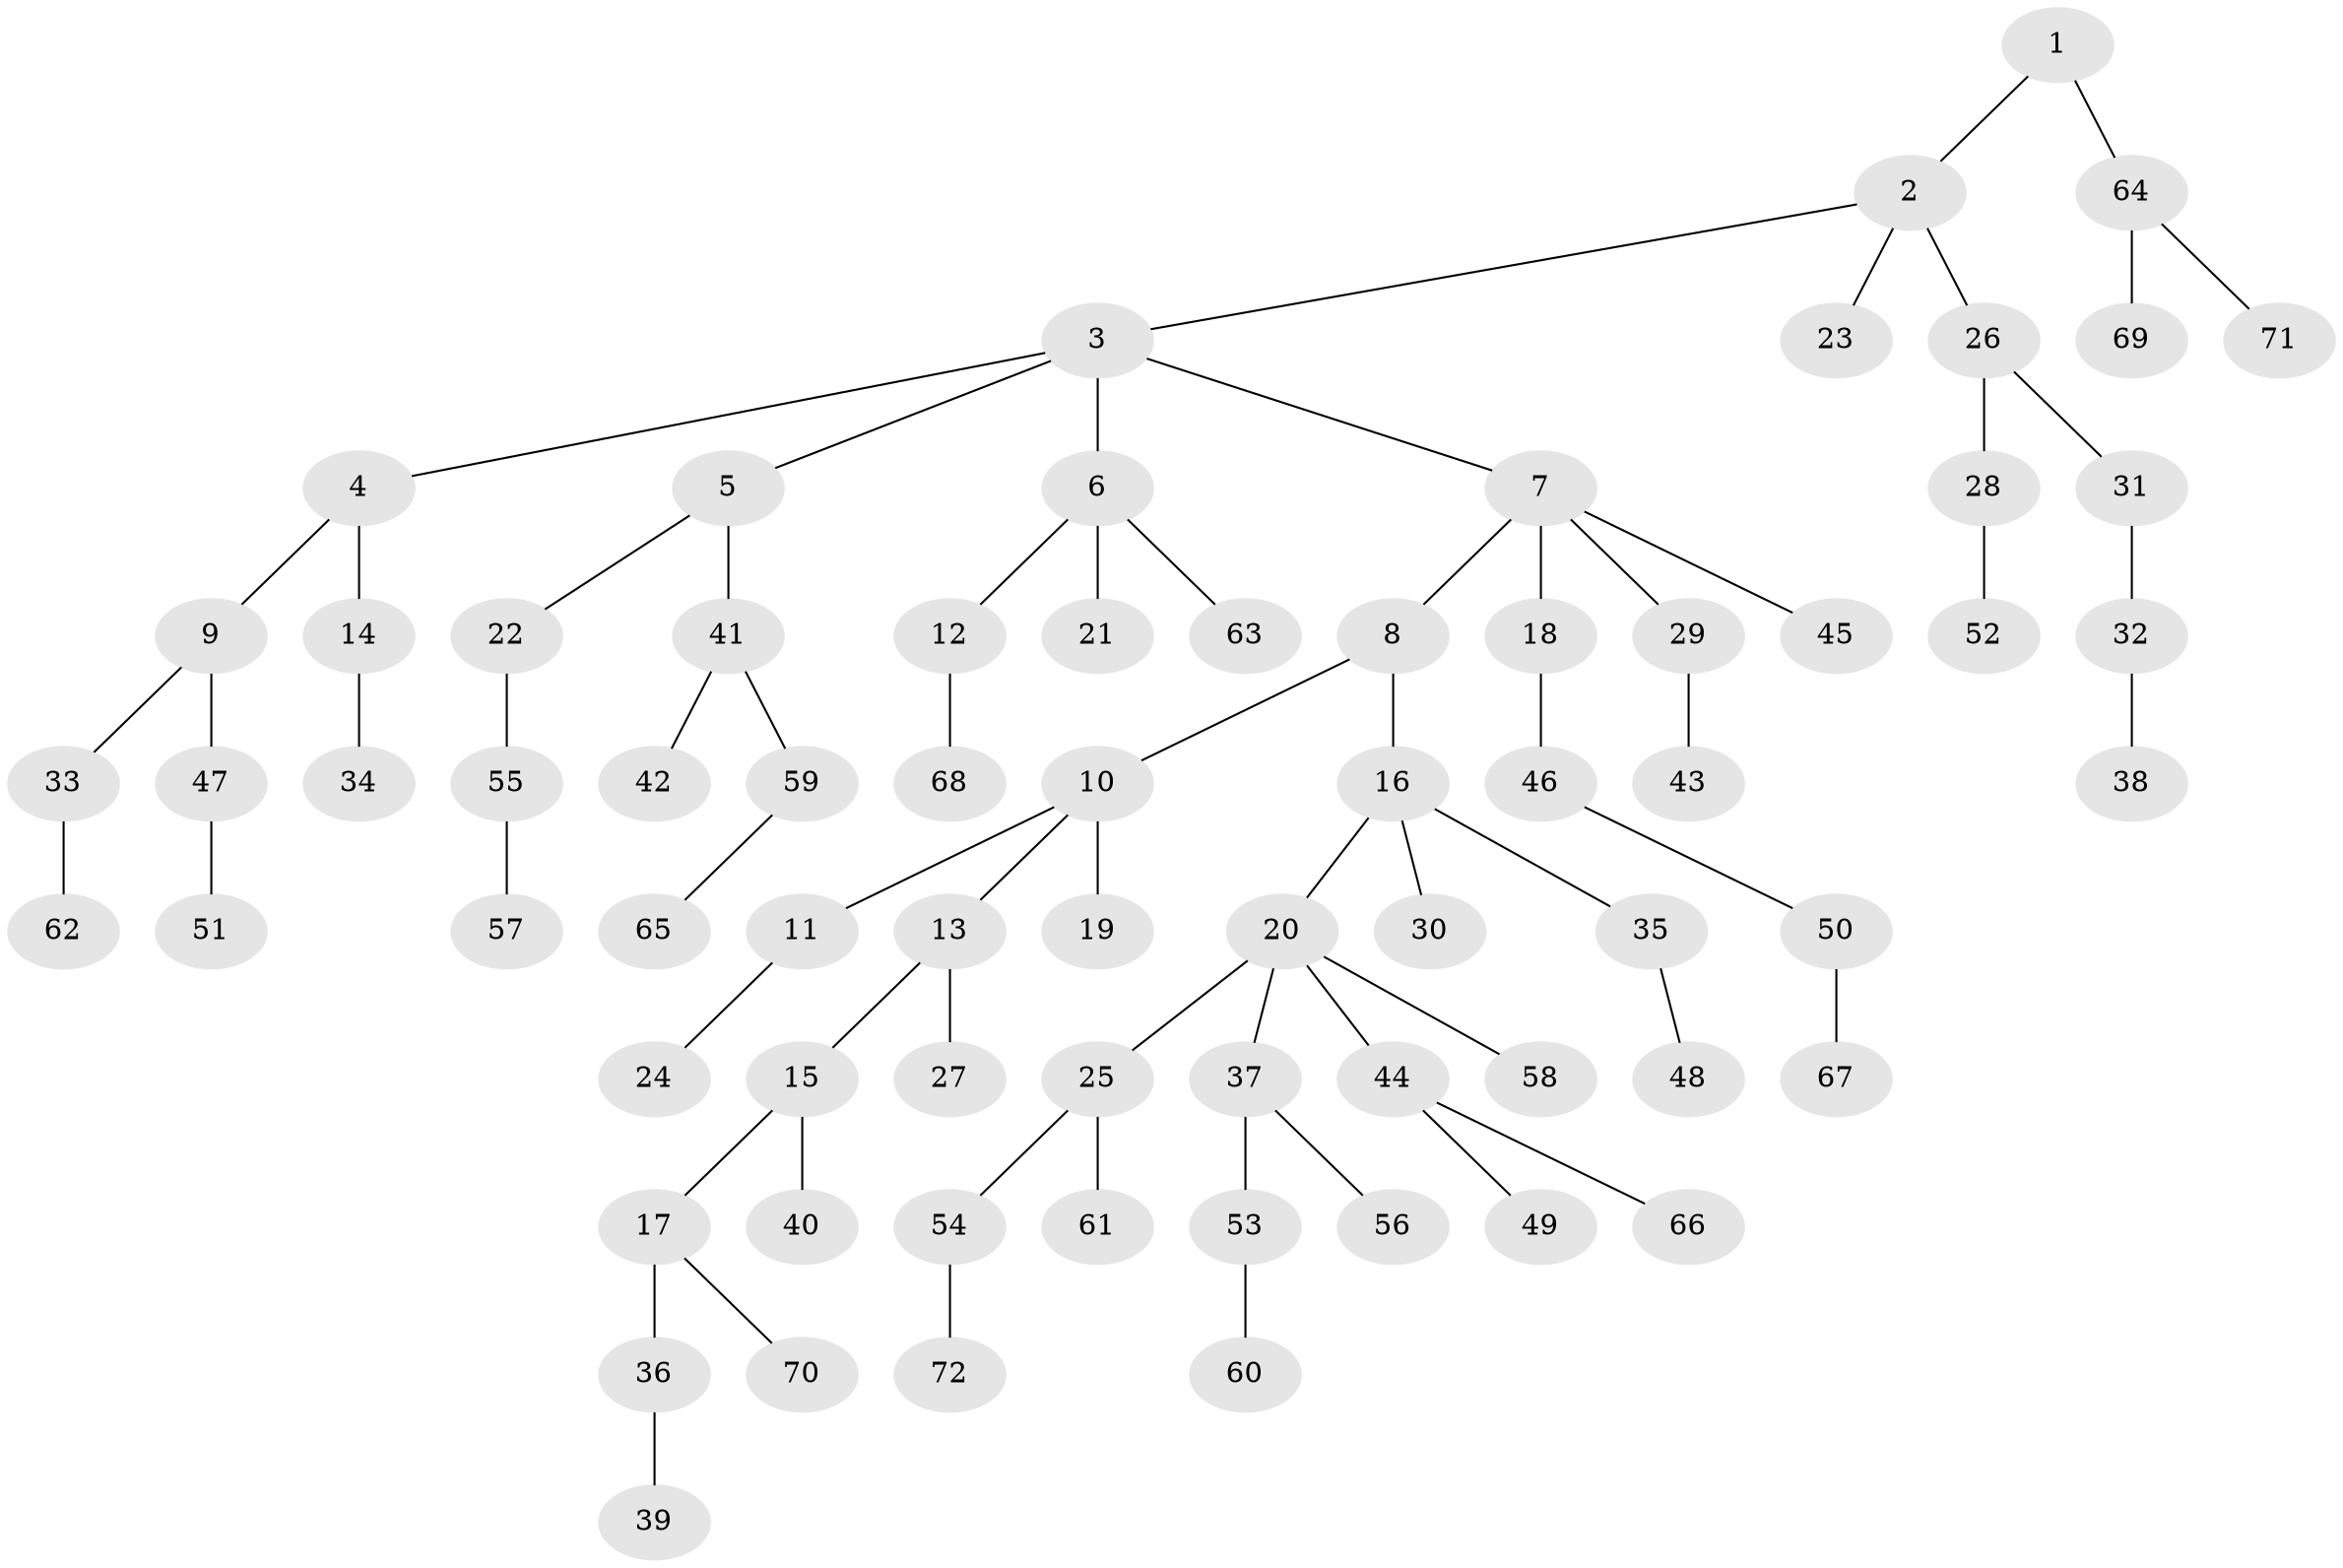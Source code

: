 // Generated by graph-tools (version 1.1) at 2025/11/02/27/25 16:11:27]
// undirected, 72 vertices, 71 edges
graph export_dot {
graph [start="1"]
  node [color=gray90,style=filled];
  1;
  2;
  3;
  4;
  5;
  6;
  7;
  8;
  9;
  10;
  11;
  12;
  13;
  14;
  15;
  16;
  17;
  18;
  19;
  20;
  21;
  22;
  23;
  24;
  25;
  26;
  27;
  28;
  29;
  30;
  31;
  32;
  33;
  34;
  35;
  36;
  37;
  38;
  39;
  40;
  41;
  42;
  43;
  44;
  45;
  46;
  47;
  48;
  49;
  50;
  51;
  52;
  53;
  54;
  55;
  56;
  57;
  58;
  59;
  60;
  61;
  62;
  63;
  64;
  65;
  66;
  67;
  68;
  69;
  70;
  71;
  72;
  1 -- 2;
  1 -- 64;
  2 -- 3;
  2 -- 23;
  2 -- 26;
  3 -- 4;
  3 -- 5;
  3 -- 6;
  3 -- 7;
  4 -- 9;
  4 -- 14;
  5 -- 22;
  5 -- 41;
  6 -- 12;
  6 -- 21;
  6 -- 63;
  7 -- 8;
  7 -- 18;
  7 -- 29;
  7 -- 45;
  8 -- 10;
  8 -- 16;
  9 -- 33;
  9 -- 47;
  10 -- 11;
  10 -- 13;
  10 -- 19;
  11 -- 24;
  12 -- 68;
  13 -- 15;
  13 -- 27;
  14 -- 34;
  15 -- 17;
  15 -- 40;
  16 -- 20;
  16 -- 30;
  16 -- 35;
  17 -- 36;
  17 -- 70;
  18 -- 46;
  20 -- 25;
  20 -- 37;
  20 -- 44;
  20 -- 58;
  22 -- 55;
  25 -- 54;
  25 -- 61;
  26 -- 28;
  26 -- 31;
  28 -- 52;
  29 -- 43;
  31 -- 32;
  32 -- 38;
  33 -- 62;
  35 -- 48;
  36 -- 39;
  37 -- 53;
  37 -- 56;
  41 -- 42;
  41 -- 59;
  44 -- 49;
  44 -- 66;
  46 -- 50;
  47 -- 51;
  50 -- 67;
  53 -- 60;
  54 -- 72;
  55 -- 57;
  59 -- 65;
  64 -- 69;
  64 -- 71;
}
